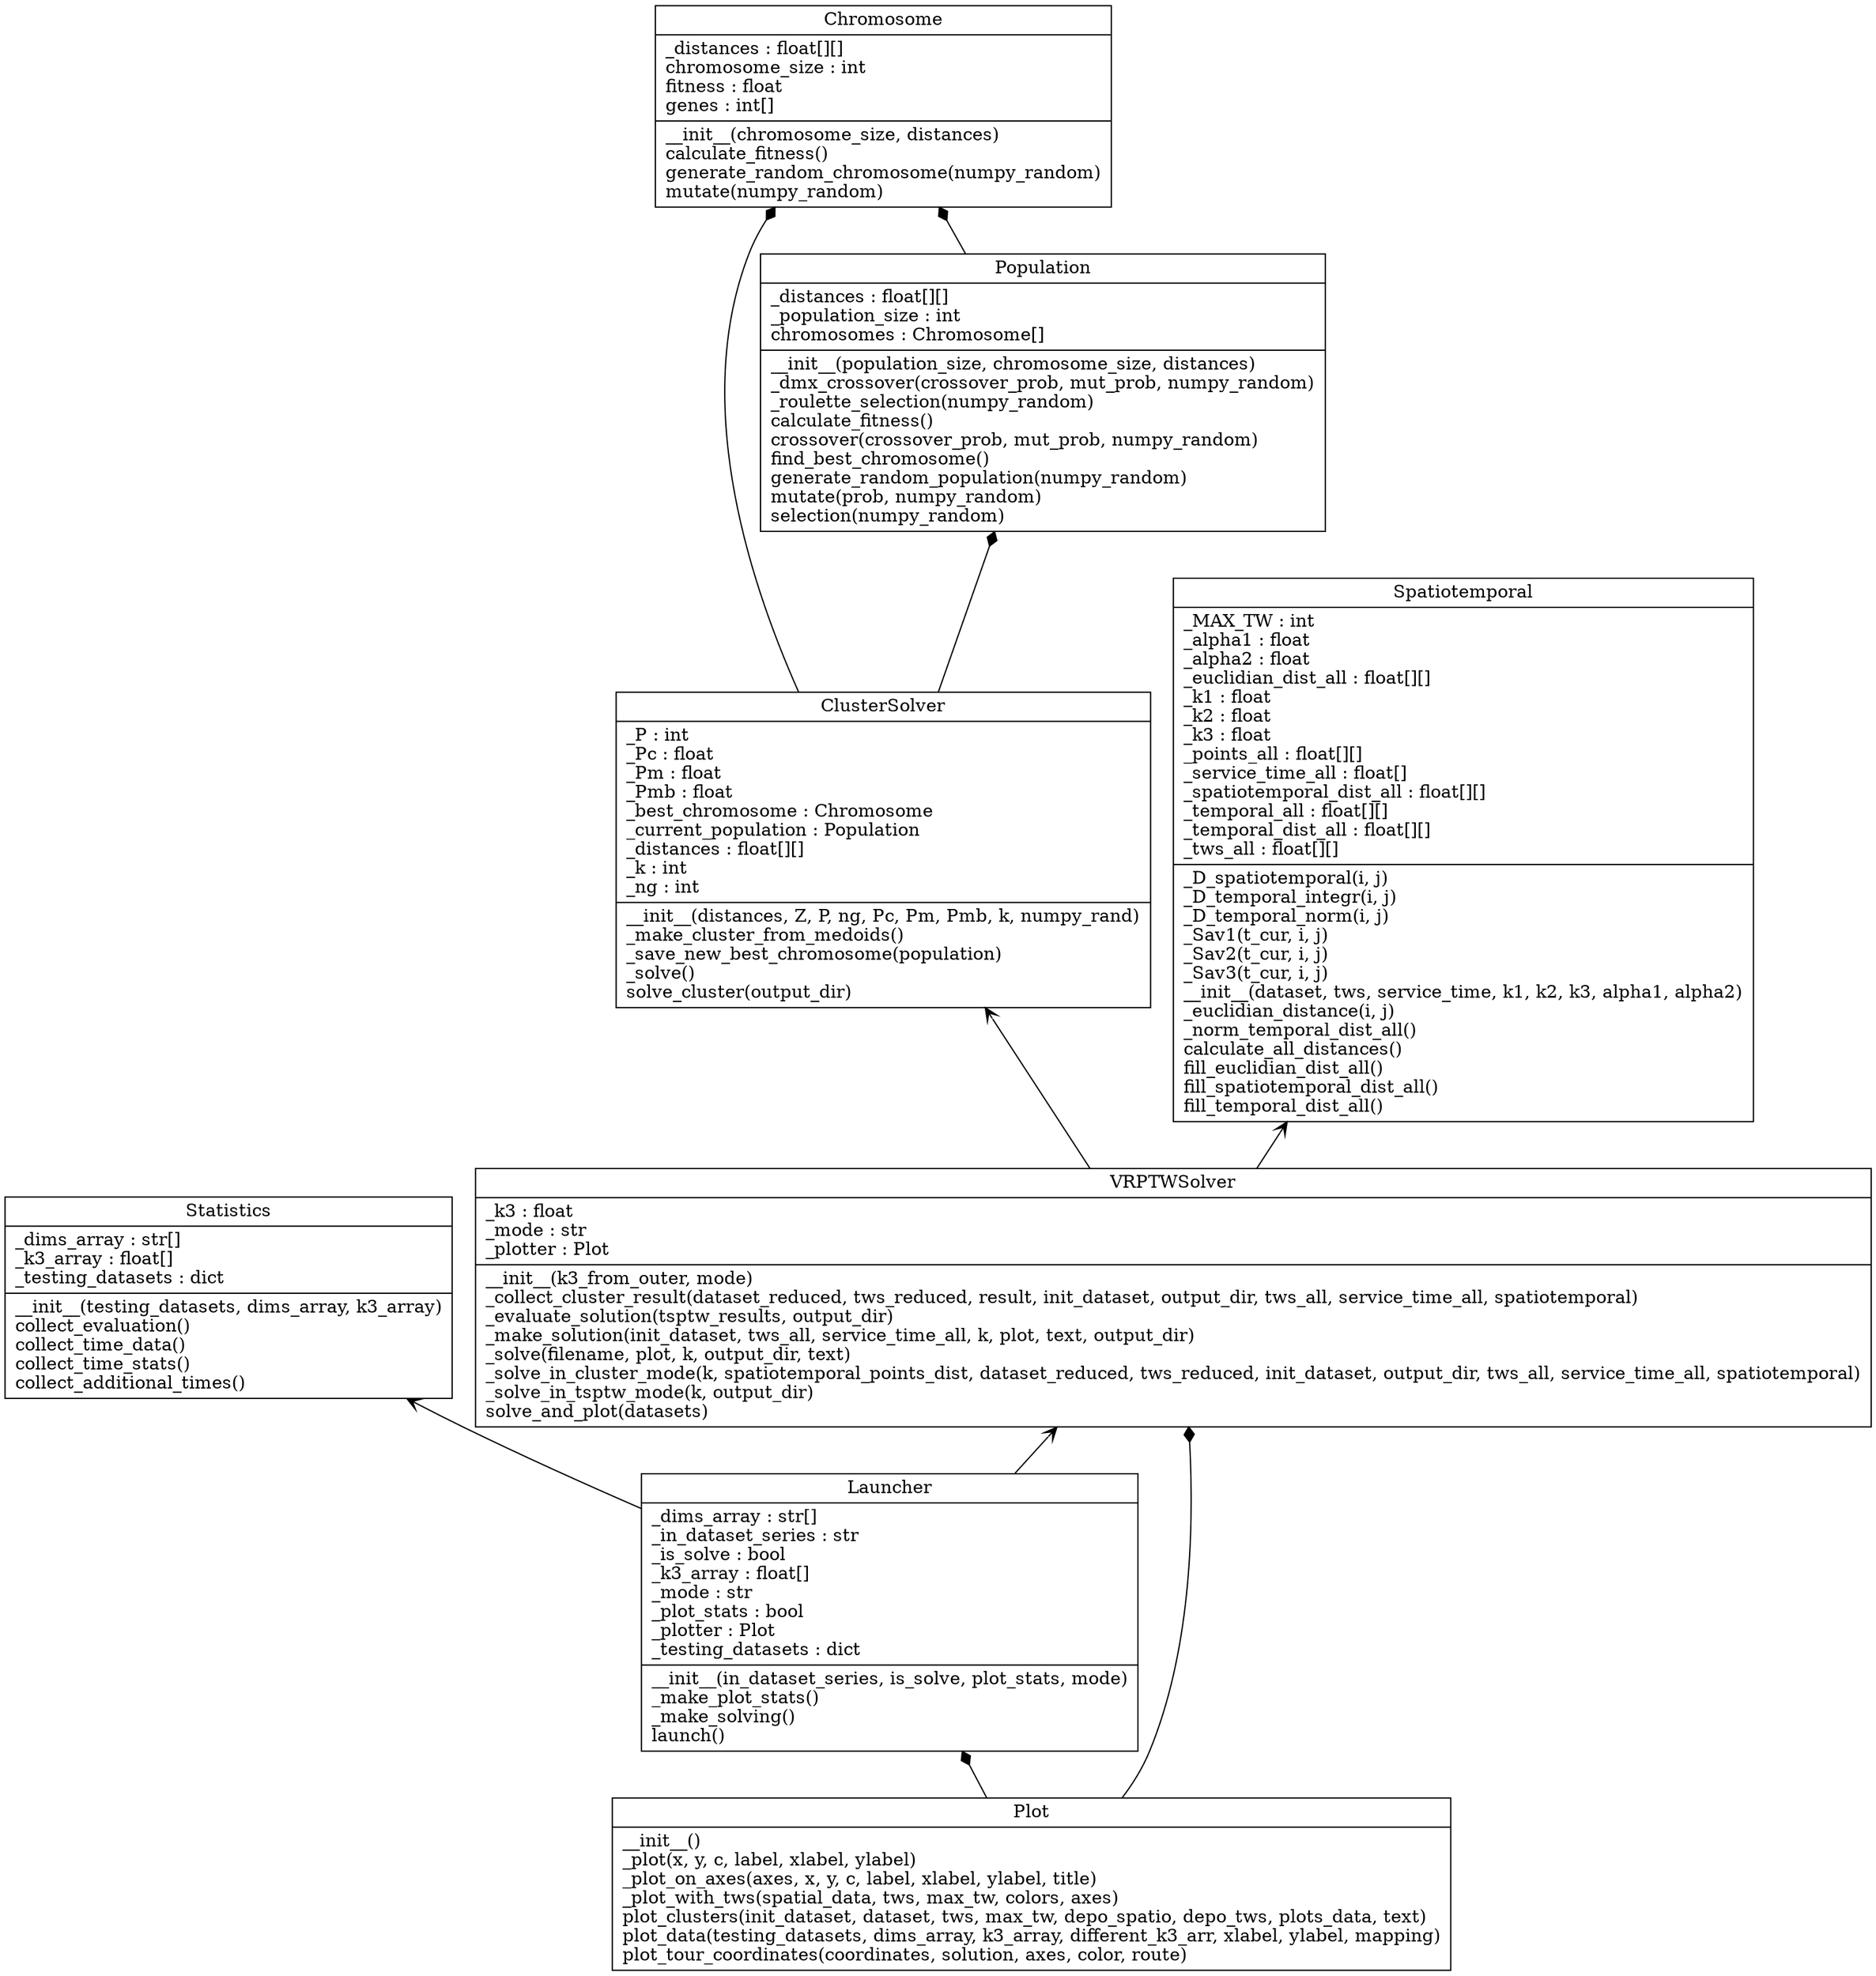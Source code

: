 digraph "classes" {
charset="utf-8"
rankdir=BT
"0" [label="{Chromosome|_distances : float[][]\lchromosome_size : int\lfitness : float\lgenes : int[]\l|__init__(chromosome_size, distances)\lcalculate_fitness()\lgenerate_random_chromosome(numpy_random)\lmutate(numpy_random)\l}", shape="record"];
"1" [label="{ClusterSolver|_P : int\l_Pc : float\l_Pm : float\l_Pmb : float\l_best_chromosome : Chromosome\l_current_population : Population\l_distances : float[][]\l_k : int\l_ng : int\l|__init__(distances, Z, P, ng, Pc, Pm, Pmb, k, numpy_rand)\l_make_cluster_from_medoids()\l_save_new_best_chromosome(population)\l_solve()\lsolve_cluster(output_dir)\l}", shape="record"];
"2" [label="{Launcher|_dims_array : str[]\l_in_dataset_series : str\l_is_solve : bool\l_k3_array : float[]\l_mode : str\l_plot_stats : bool\l_plotter : Plot\l_testing_datasets : dict\l|__init__(in_dataset_series, is_solve, plot_stats, mode)\l_make_plot_stats()\l_make_solving()\llaunch()\l}", shape="record"];
"3" [label="{Plot|__init__()\l_plot(x, y, c, label, xlabel, ylabel)\l_plot_on_axes(axes, x, y, c, label, xlabel, ylabel, title)\l_plot_with_tws(spatial_data, tws, max_tw, colors, axes)\lplot_clusters(init_dataset, dataset, tws, max_tw, depo_spatio, depo_tws, plots_data, text)\lplot_data(testing_datasets, dims_array, k3_array, different_k3_arr, xlabel, ylabel, mapping)\lplot_tour_coordinates(coordinates, solution, axes, color, route)\l}", shape="record"];
"4" [label="{Population|_distances : float[][]\l_population_size : int\lchromosomes : Chromosome[]\l|__init__(population_size, chromosome_size, distances)\l_dmx_crossover(crossover_prob, mut_prob, numpy_random)\l_roulette_selection(numpy_random)\lcalculate_fitness()\lcrossover(crossover_prob, mut_prob, numpy_random)\lfind_best_chromosome()\lgenerate_random_population(numpy_random)\lmutate(prob, numpy_random)\lselection(numpy_random)\l}", shape="record"];
"5" [label="{Spatiotemporal|_MAX_TW : int\l_alpha1 : float\l_alpha2 : float\l_euclidian_dist_all : float[][]\l_k1 : float\l_k2 : float\l_k3 : float\l_points_all : float[][]\l_service_time_all : float[]\l_spatiotemporal_dist_all : float[][]\l_temporal_all : float[][]\l_temporal_dist_all : float[][]\l_tws_all : float[][]\l|_D_spatiotemporal(i, j)\l_D_temporal_integr(i, j)\l_D_temporal_norm(i, j)\l_Sav1(t_cur, i, j)\l_Sav2(t_cur, i, j)\l_Sav3(t_cur, i, j)\l__init__(dataset, tws, service_time, k1, k2, k3, alpha1, alpha2)\l_euclidian_distance(i, j)\l_norm_temporal_dist_all()\lcalculate_all_distances()\lfill_euclidian_dist_all()\lfill_spatiotemporal_dist_all()\lfill_temporal_dist_all()\l}", shape="record"];
"6" [label="{Statistics|_dims_array : str[]\l_k3_array : float[]\l_testing_datasets : dict\l|__init__(testing_datasets, dims_array, k3_array)\lcollect_evaluation()\lcollect_time_data()\lcollect_time_stats()\lcollect_additional_times()\l}", shape="record"];
"7" [label="{VRPTWSolver|_k3 : float\l_mode : str\l_plotter : Plot\l|__init__(k3_from_outer, mode)\l_collect_cluster_result(dataset_reduced, tws_reduced, result, init_dataset, output_dir, tws_all, service_time_all, spatiotemporal)\l_evaluate_solution(tsptw_results, output_dir)\l_make_solution(init_dataset, tws_all, service_time_all, k, plot, text, output_dir)\l_solve(filename, plot, k, output_dir, text)\l_solve_in_cluster_mode(k, spatiotemporal_points_dist, dataset_reduced, tws_reduced, init_dataset, output_dir, tws_all, service_time_all, spatiotemporal)\l_solve_in_tsptw_mode(k, output_dir)\lsolve_and_plot(datasets)\l}", shape="record"];
"3" -> "2" [arrowhead="diamond", arrowtail="none", fontcolor="green", style="solid"];
"3" -> "7" [arrowhead="diamond", arrowtail="none", fontcolor="green", style="solid"];
"1" -> "0" [arrowhead="diamond", arrowtail="none", fontcolor="green", style="solid"];
"1" -> "4" [arrowhead="diamond", arrowtail="none", fontcolor="green", style="solid"];
"4" -> "0" [arrowhead="diamond", arrowtail="none", fontcolor="green", style="solid"];
"7" -> "5" [arrowhead="open", arrowtail="none", fontcolor="green", style="solid"];
"2" -> "7" [arrowhead="open", arrowtail="none", fontcolor="green", style="solid"];
"2" -> "6" [arrowhead="open", arrowtail="none", fontcolor="green", style="solid"];
"7" -> "1" [arrowhead="open", arrowtail="none", fontcolor="green", style="solid"];
}
